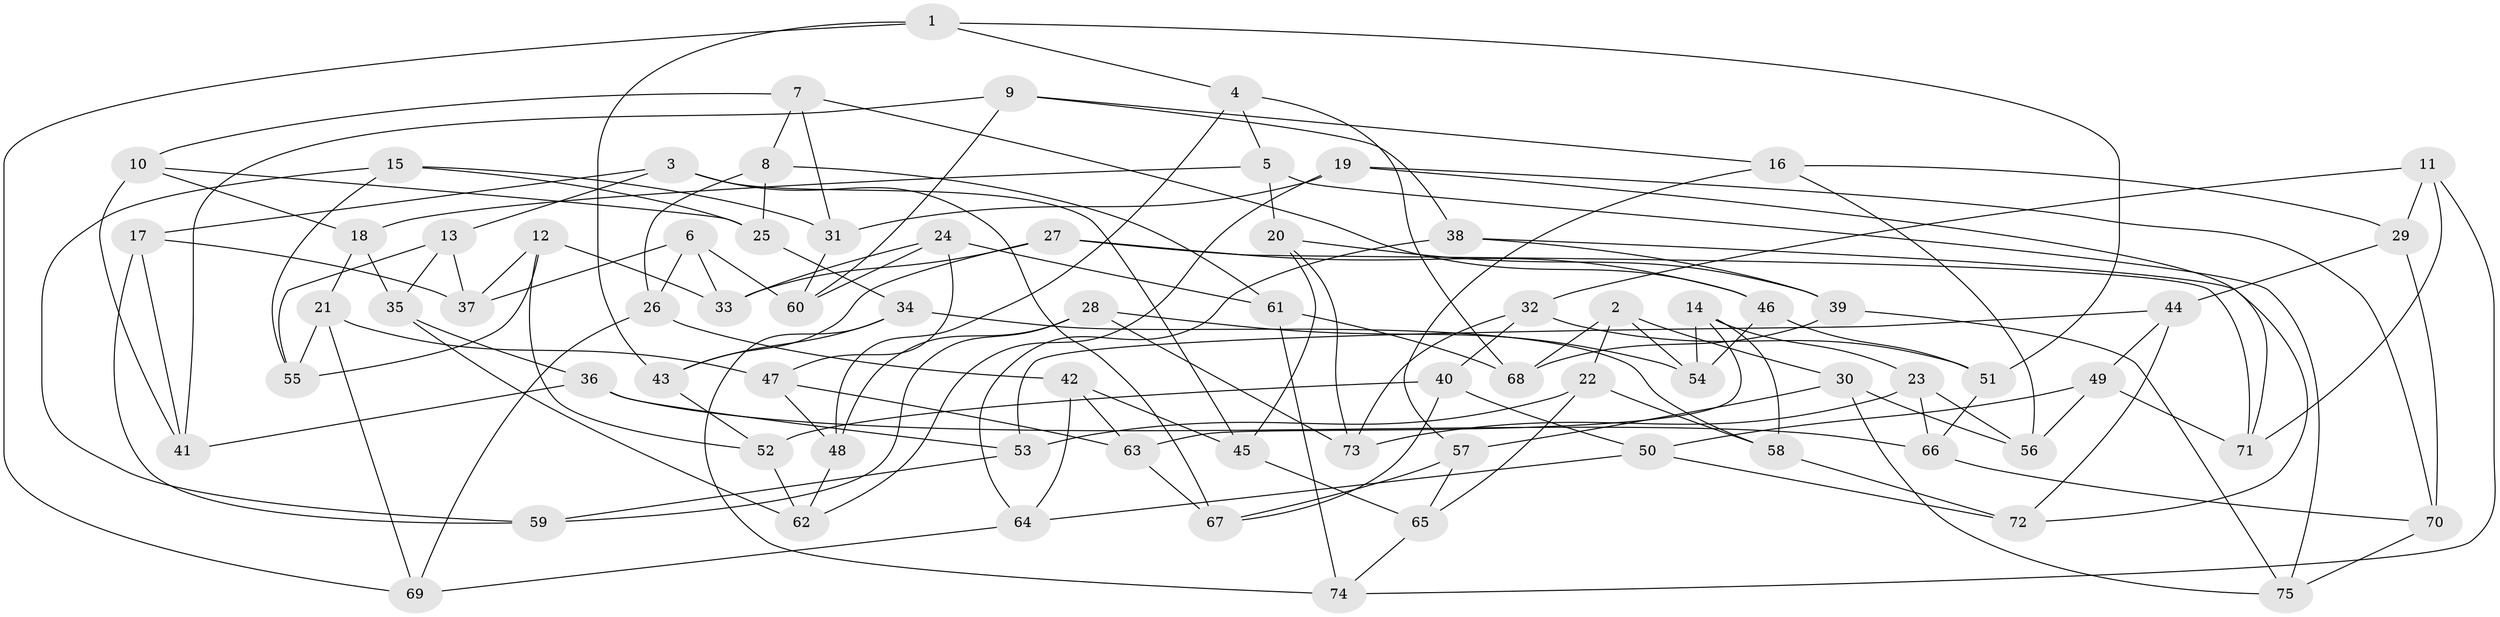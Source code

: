 // Generated by graph-tools (version 1.1) at 2025/26/03/09/25 03:26:59]
// undirected, 75 vertices, 150 edges
graph export_dot {
graph [start="1"]
  node [color=gray90,style=filled];
  1;
  2;
  3;
  4;
  5;
  6;
  7;
  8;
  9;
  10;
  11;
  12;
  13;
  14;
  15;
  16;
  17;
  18;
  19;
  20;
  21;
  22;
  23;
  24;
  25;
  26;
  27;
  28;
  29;
  30;
  31;
  32;
  33;
  34;
  35;
  36;
  37;
  38;
  39;
  40;
  41;
  42;
  43;
  44;
  45;
  46;
  47;
  48;
  49;
  50;
  51;
  52;
  53;
  54;
  55;
  56;
  57;
  58;
  59;
  60;
  61;
  62;
  63;
  64;
  65;
  66;
  67;
  68;
  69;
  70;
  71;
  72;
  73;
  74;
  75;
  1 -- 51;
  1 -- 4;
  1 -- 69;
  1 -- 43;
  2 -- 68;
  2 -- 54;
  2 -- 30;
  2 -- 22;
  3 -- 67;
  3 -- 45;
  3 -- 13;
  3 -- 17;
  4 -- 68;
  4 -- 48;
  4 -- 5;
  5 -- 20;
  5 -- 18;
  5 -- 75;
  6 -- 26;
  6 -- 60;
  6 -- 37;
  6 -- 33;
  7 -- 31;
  7 -- 46;
  7 -- 8;
  7 -- 10;
  8 -- 61;
  8 -- 25;
  8 -- 26;
  9 -- 16;
  9 -- 60;
  9 -- 38;
  9 -- 41;
  10 -- 18;
  10 -- 41;
  10 -- 25;
  11 -- 71;
  11 -- 29;
  11 -- 32;
  11 -- 74;
  12 -- 37;
  12 -- 33;
  12 -- 55;
  12 -- 52;
  13 -- 35;
  13 -- 55;
  13 -- 37;
  14 -- 63;
  14 -- 23;
  14 -- 58;
  14 -- 54;
  15 -- 25;
  15 -- 31;
  15 -- 55;
  15 -- 59;
  16 -- 29;
  16 -- 56;
  16 -- 57;
  17 -- 37;
  17 -- 41;
  17 -- 59;
  18 -- 21;
  18 -- 35;
  19 -- 70;
  19 -- 31;
  19 -- 71;
  19 -- 62;
  20 -- 45;
  20 -- 39;
  20 -- 73;
  21 -- 47;
  21 -- 55;
  21 -- 69;
  22 -- 53;
  22 -- 65;
  22 -- 58;
  23 -- 56;
  23 -- 73;
  23 -- 66;
  24 -- 47;
  24 -- 33;
  24 -- 60;
  24 -- 61;
  25 -- 34;
  26 -- 69;
  26 -- 42;
  27 -- 33;
  27 -- 71;
  27 -- 46;
  27 -- 43;
  28 -- 73;
  28 -- 54;
  28 -- 59;
  28 -- 48;
  29 -- 70;
  29 -- 44;
  30 -- 56;
  30 -- 57;
  30 -- 75;
  31 -- 60;
  32 -- 40;
  32 -- 73;
  32 -- 51;
  34 -- 74;
  34 -- 43;
  34 -- 58;
  35 -- 36;
  35 -- 62;
  36 -- 41;
  36 -- 66;
  36 -- 53;
  38 -- 64;
  38 -- 39;
  38 -- 72;
  39 -- 68;
  39 -- 75;
  40 -- 50;
  40 -- 67;
  40 -- 52;
  42 -- 63;
  42 -- 45;
  42 -- 64;
  43 -- 52;
  44 -- 49;
  44 -- 53;
  44 -- 72;
  45 -- 65;
  46 -- 54;
  46 -- 51;
  47 -- 63;
  47 -- 48;
  48 -- 62;
  49 -- 56;
  49 -- 71;
  49 -- 50;
  50 -- 64;
  50 -- 72;
  51 -- 66;
  52 -- 62;
  53 -- 59;
  57 -- 67;
  57 -- 65;
  58 -- 72;
  61 -- 74;
  61 -- 68;
  63 -- 67;
  64 -- 69;
  65 -- 74;
  66 -- 70;
  70 -- 75;
}
